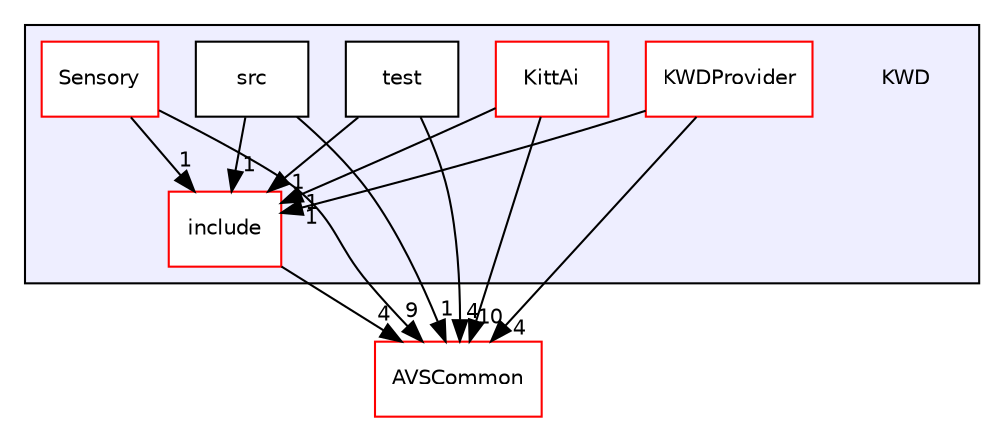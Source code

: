 digraph "/workplace/avs-device-sdk/KWD" {
  compound=true
  node [ fontsize="10", fontname="Helvetica"];
  edge [ labelfontsize="10", labelfontname="Helvetica"];
  subgraph clusterdir_d0ae40f34093660421d9f00fd3d110f5 {
    graph [ bgcolor="#eeeeff", pencolor="black", label="" URL="dir_d0ae40f34093660421d9f00fd3d110f5.html"];
    dir_d0ae40f34093660421d9f00fd3d110f5 [shape=plaintext label="KWD"];
    dir_8dea89c1bb4f7e14d42e016f897bd2de [shape=box label="include" color="red" fillcolor="white" style="filled" URL="dir_8dea89c1bb4f7e14d42e016f897bd2de.html"];
    dir_07f50320bebe2b4870f5c0b96b76b257 [shape=box label="KittAi" color="red" fillcolor="white" style="filled" URL="dir_07f50320bebe2b4870f5c0b96b76b257.html"];
    dir_c9a193c1c2edbf088be64b91af50d436 [shape=box label="KWDProvider" color="red" fillcolor="white" style="filled" URL="dir_c9a193c1c2edbf088be64b91af50d436.html"];
    dir_3b650c7af5a92e78b431c566d27e27fb [shape=box label="Sensory" color="red" fillcolor="white" style="filled" URL="dir_3b650c7af5a92e78b431c566d27e27fb.html"];
    dir_1104beda8a197feaba7f001b12a48aaa [shape=box label="src" color="black" fillcolor="white" style="filled" URL="dir_1104beda8a197feaba7f001b12a48aaa.html"];
    dir_77a9fa317ee4e0123b66e295e59e5001 [shape=box label="test" color="black" fillcolor="white" style="filled" URL="dir_77a9fa317ee4e0123b66e295e59e5001.html"];
  }
  dir_13e65effb2bde530b17b3d5eefcd0266 [shape=box label="AVSCommon" fillcolor="white" style="filled" color="red" URL="dir_13e65effb2bde530b17b3d5eefcd0266.html"];
  dir_1104beda8a197feaba7f001b12a48aaa->dir_13e65effb2bde530b17b3d5eefcd0266 [headlabel="1", labeldistance=1.5 headhref="dir_000252_000015.html"];
  dir_1104beda8a197feaba7f001b12a48aaa->dir_8dea89c1bb4f7e14d42e016f897bd2de [headlabel="1", labeldistance=1.5 headhref="dir_000252_000236.html"];
  dir_77a9fa317ee4e0123b66e295e59e5001->dir_13e65effb2bde530b17b3d5eefcd0266 [headlabel="4", labeldistance=1.5 headhref="dir_000253_000015.html"];
  dir_77a9fa317ee4e0123b66e295e59e5001->dir_8dea89c1bb4f7e14d42e016f897bd2de [headlabel="1", labeldistance=1.5 headhref="dir_000253_000236.html"];
  dir_3b650c7af5a92e78b431c566d27e27fb->dir_13e65effb2bde530b17b3d5eefcd0266 [headlabel="9", labeldistance=1.5 headhref="dir_000247_000015.html"];
  dir_3b650c7af5a92e78b431c566d27e27fb->dir_8dea89c1bb4f7e14d42e016f897bd2de [headlabel="1", labeldistance=1.5 headhref="dir_000247_000236.html"];
  dir_8dea89c1bb4f7e14d42e016f897bd2de->dir_13e65effb2bde530b17b3d5eefcd0266 [headlabel="4", labeldistance=1.5 headhref="dir_000236_000015.html"];
  dir_07f50320bebe2b4870f5c0b96b76b257->dir_13e65effb2bde530b17b3d5eefcd0266 [headlabel="10", labeldistance=1.5 headhref="dir_000238_000015.html"];
  dir_07f50320bebe2b4870f5c0b96b76b257->dir_8dea89c1bb4f7e14d42e016f897bd2de [headlabel="1", labeldistance=1.5 headhref="dir_000238_000236.html"];
  dir_c9a193c1c2edbf088be64b91af50d436->dir_13e65effb2bde530b17b3d5eefcd0266 [headlabel="4", labeldistance=1.5 headhref="dir_000243_000015.html"];
  dir_c9a193c1c2edbf088be64b91af50d436->dir_8dea89c1bb4f7e14d42e016f897bd2de [headlabel="1", labeldistance=1.5 headhref="dir_000243_000236.html"];
}
